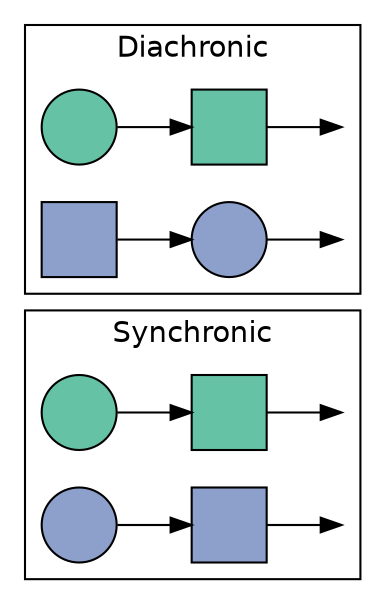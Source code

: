 digraph {
  fontname=helvetica;
  node[fontname=helvetica; label=""; style=filled; width=0.5];
  rankdir=LR;
  bgcolor=transparent;

  // Set cluster order (top to bottom) by initializing
  // nodes in each cluster starting from bottom to top
  s1a, d1a;

  // Colors are people
  s1a, s2a, d1a, d2a[fillcolor="#66C2A5"];
  s1b, s2b, d1b, d2b[fillcolor="#8DA0CB"];

  // Shapes are projects
  s1a, s1b, d1a, d2b[shape=circle];
  s2a, s2b, d1b, d2a[shape=square];

  // Invisible last nodes
  sinv1, sinv2, dinv1, dinv2[style=invis, width=0];

  subgraph cluster1 {
    label="Synchronic";
    s1a -> s2a -> sinv1;
    s1b -> s2b -> sinv2;
  }

  subgraph cluster2 {
    label="Diachronic";
    d1a -> d2a -> dinv1;
    d1b -> d2b -> dinv2;
  }

}
